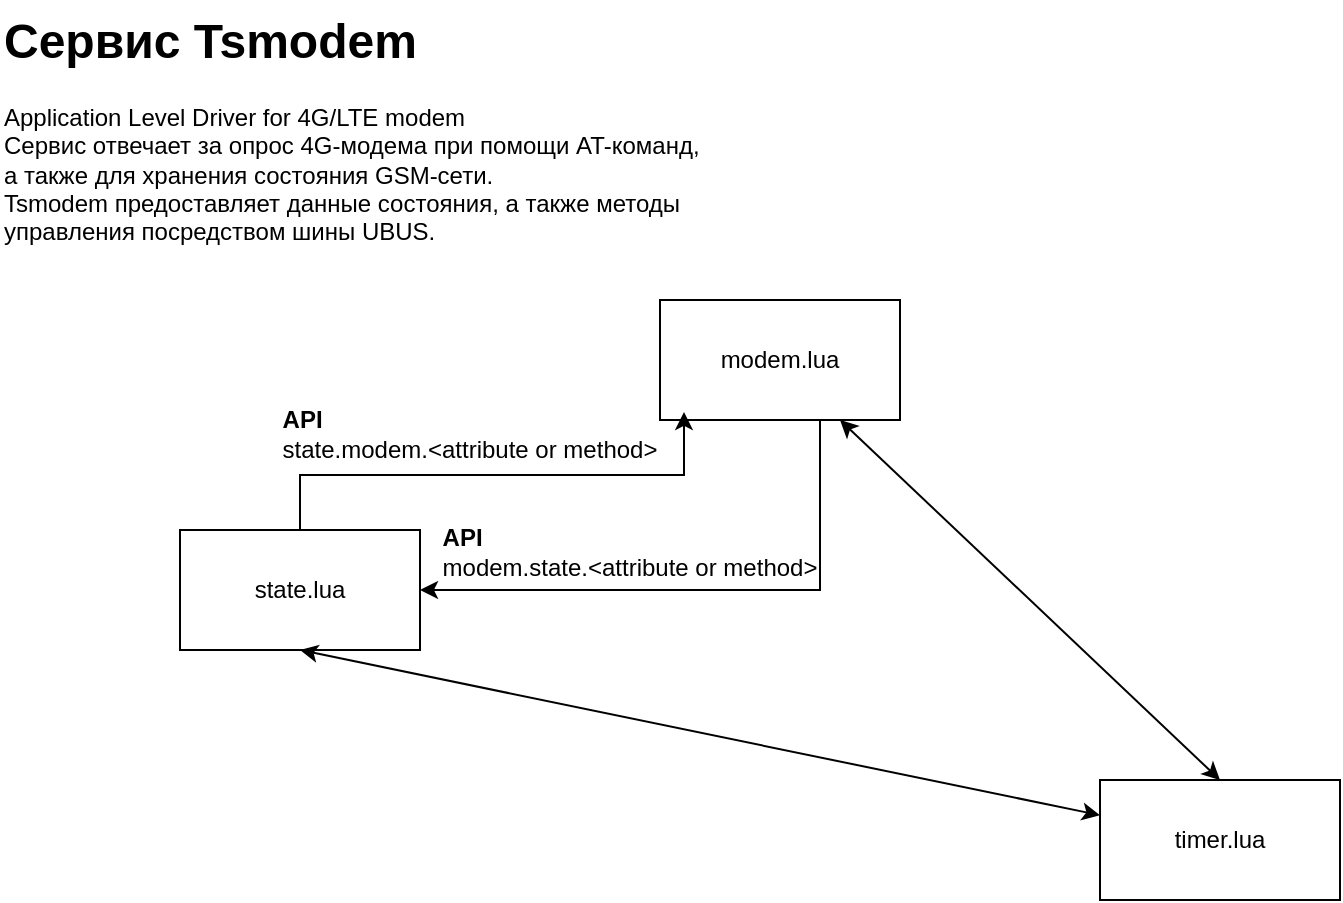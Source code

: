 <mxfile version="26.1.0">
  <diagram name="Page-1" id="c7558073-3199-34d8-9f00-42111426c3f3">
    <mxGraphModel dx="1434" dy="765" grid="1" gridSize="10" guides="1" tooltips="1" connect="1" arrows="1" fold="1" page="1" pageScale="1" pageWidth="826" pageHeight="1169" background="none" math="0" shadow="0">
      <root>
        <mxCell id="0" />
        <mxCell id="1" parent="0" />
        <mxCell id="b48PwgZMMegUpPWSYEnt-96" value="modem.lua" style="rounded=0;whiteSpace=wrap;html=1;" parent="1" vertex="1">
          <mxGeometry x="340" y="170" width="120" height="60" as="geometry" />
        </mxCell>
        <mxCell id="b48PwgZMMegUpPWSYEnt-97" value="state.lua" style="rounded=0;whiteSpace=wrap;html=1;" parent="1" vertex="1">
          <mxGeometry x="100" y="285" width="120" height="60" as="geometry" />
        </mxCell>
        <mxCell id="b48PwgZMMegUpPWSYEnt-99" value="timer.lua" style="rounded=0;whiteSpace=wrap;html=1;" parent="1" vertex="1">
          <mxGeometry x="560" y="410" width="120" height="60" as="geometry" />
        </mxCell>
        <object label="" id="b48PwgZMMegUpPWSYEnt-100">
          <mxCell style="endArrow=classic;startArrow=classic;html=1;rounded=0;entryX=0.5;entryY=1;entryDx=0;entryDy=0;" parent="1" source="b48PwgZMMegUpPWSYEnt-99" target="b48PwgZMMegUpPWSYEnt-97" edge="1">
            <mxGeometry width="50" height="50" relative="1" as="geometry">
              <mxPoint x="390" y="550" as="sourcePoint" />
              <mxPoint x="60" y="430" as="targetPoint" />
            </mxGeometry>
          </mxCell>
        </object>
        <mxCell id="-1dEd06hQiOITnlcgeJr-1" value="&lt;div style=&quot;text-align: left;&quot;&gt;&lt;b style=&quot;background-color: transparent;&quot;&gt;API&lt;/b&gt;&lt;/div&gt;&lt;div style=&quot;text-align: left;&quot;&gt;&lt;span style=&quot;background-color: transparent;&quot;&gt;state.modem.&amp;lt;attribute or method&amp;gt;&lt;/span&gt;&lt;br&gt;&lt;/div&gt;" style="text;html=1;align=center;verticalAlign=middle;whiteSpace=wrap;rounded=0;" parent="1" vertex="1">
          <mxGeometry x="150" y="222" width="190" height="30" as="geometry" />
        </mxCell>
        <mxCell id="-1dEd06hQiOITnlcgeJr-3" value="&lt;h1 style=&quot;margin-top: 0px;&quot;&gt;Сервис Tsmodem&lt;/h1&gt;&lt;p&gt;Application Level Driver for 4G/LTE modem&lt;br&gt;Сервис отвечает за опрос 4G-модема при помощи AT-команд,&lt;br&gt;а также для хранения состояния GSM-сети.&lt;br&gt;Tsmodem предоставляет данные состояния, а также методы управления посредством шины UBUS.&lt;/p&gt;" style="text;html=1;whiteSpace=wrap;overflow=hidden;rounded=0;" parent="1" vertex="1">
          <mxGeometry x="10" y="20" width="380" height="120" as="geometry" />
        </mxCell>
        <mxCell id="cNlH3fS1KPQrVbUQVlFo-1" value="" style="endArrow=classic;startArrow=classic;html=1;rounded=0;entryX=0.75;entryY=1;entryDx=0;entryDy=0;exitX=0.5;exitY=0;exitDx=0;exitDy=0;" edge="1" parent="1" source="b48PwgZMMegUpPWSYEnt-99" target="b48PwgZMMegUpPWSYEnt-96">
          <mxGeometry width="50" height="50" relative="1" as="geometry">
            <mxPoint x="390" y="420" as="sourcePoint" />
            <mxPoint x="440" y="370" as="targetPoint" />
          </mxGeometry>
        </mxCell>
        <mxCell id="cNlH3fS1KPQrVbUQVlFo-4" style="edgeStyle=orthogonalEdgeStyle;rounded=0;orthogonalLoop=1;jettySize=auto;html=1;exitX=0.5;exitY=0;exitDx=0;exitDy=0;entryX=0.1;entryY=0.933;entryDx=0;entryDy=0;entryPerimeter=0;" edge="1" parent="1" source="b48PwgZMMegUpPWSYEnt-97" target="b48PwgZMMegUpPWSYEnt-96">
          <mxGeometry relative="1" as="geometry" />
        </mxCell>
        <mxCell id="cNlH3fS1KPQrVbUQVlFo-5" value="" style="endArrow=classic;html=1;rounded=0;entryX=1;entryY=0.5;entryDx=0;entryDy=0;" edge="1" parent="1" target="b48PwgZMMegUpPWSYEnt-97">
          <mxGeometry width="50" height="50" relative="1" as="geometry">
            <mxPoint x="420" y="230" as="sourcePoint" />
            <mxPoint x="440" y="370" as="targetPoint" />
            <Array as="points">
              <mxPoint x="420" y="315" />
            </Array>
          </mxGeometry>
        </mxCell>
        <mxCell id="cNlH3fS1KPQrVbUQVlFo-6" value="&lt;div style=&quot;text-align: left;&quot;&gt;&lt;b style=&quot;background-color: transparent;&quot;&gt;API&lt;/b&gt;&lt;/div&gt;&lt;div style=&quot;text-align: left;&quot;&gt;&lt;span style=&quot;background-color: transparent;&quot;&gt;modem.state.&amp;lt;attribute or method&amp;gt;&lt;/span&gt;&lt;br&gt;&lt;/div&gt;" style="text;html=1;align=center;verticalAlign=middle;whiteSpace=wrap;rounded=0;" vertex="1" parent="1">
          <mxGeometry x="230" y="281" width="190" height="30" as="geometry" />
        </mxCell>
      </root>
    </mxGraphModel>
  </diagram>
</mxfile>
